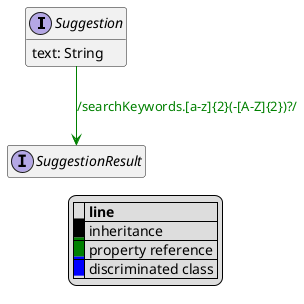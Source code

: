 @startuml

hide empty fields
hide empty methods
legend
|= |= line |
|<back:black>   </back>| inheritance |
|<back:green>   </back>| property reference |
|<back:blue>   </back>| discriminated class |
endlegend
interface Suggestion [[Suggestion.svg]]  {
    text: String
}



interface SuggestionResult [[SuggestionResult.svg]]  {
}

Suggestion --> SuggestionResult #green;text:green : "/searchKeywords.[a-z]{2}(-[A-Z]{2})?/"
@enduml
